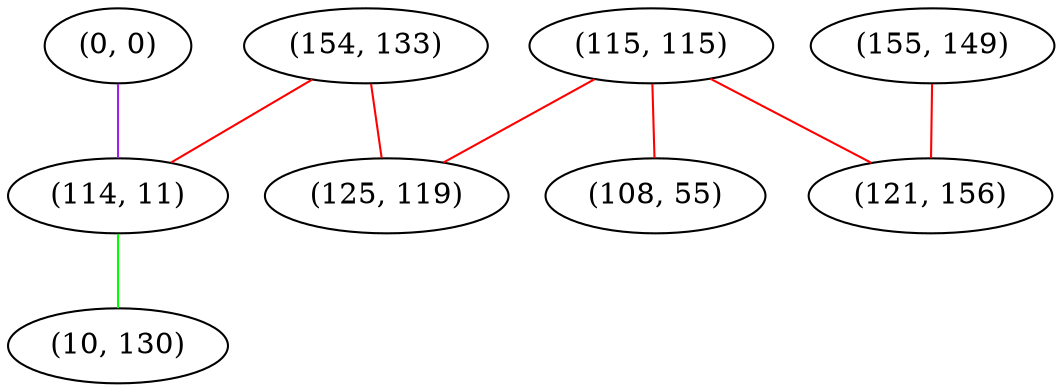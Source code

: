 graph "" {
"(0, 0)";
"(115, 115)";
"(155, 149)";
"(154, 133)";
"(125, 119)";
"(108, 55)";
"(114, 11)";
"(121, 156)";
"(10, 130)";
"(0, 0)" -- "(114, 11)"  [color=purple, key=0, weight=4];
"(115, 115)" -- "(108, 55)"  [color=red, key=0, weight=1];
"(115, 115)" -- "(125, 119)"  [color=red, key=0, weight=1];
"(115, 115)" -- "(121, 156)"  [color=red, key=0, weight=1];
"(155, 149)" -- "(121, 156)"  [color=red, key=0, weight=1];
"(154, 133)" -- "(125, 119)"  [color=red, key=0, weight=1];
"(154, 133)" -- "(114, 11)"  [color=red, key=0, weight=1];
"(114, 11)" -- "(10, 130)"  [color=green, key=0, weight=2];
}
